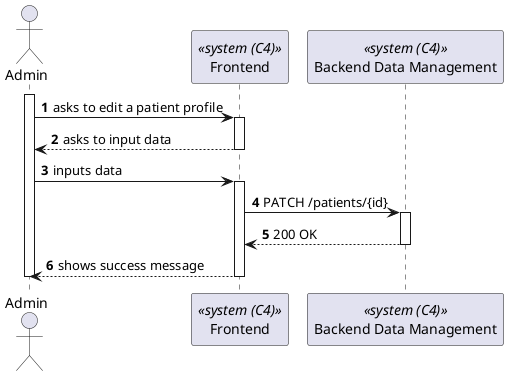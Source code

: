 @startuml process-view
autonumber

actor "Admin" as Admin
participant Frontend as "Frontend" <<system (C4)>>
participant BackendDataManagement as "Backend Data Management" <<system (C4)>>

activate Admin
    Admin -> Frontend : asks to edit a patient profile
    activate Frontend
        Frontend --> Admin : asks to input data
    deactivate Frontend
    Admin -> Frontend : inputs data    
    activate Frontend
        Frontend-> BackendDataManagement : PATCH /patients/{id}
        activate BackendDataManagement
            Frontend <-- BackendDataManagement : 200 OK
        deactivate BackendDataManagement
    Frontend --> Admin : shows success message
    deactivate Frontend
deactivate Admin

@enduml